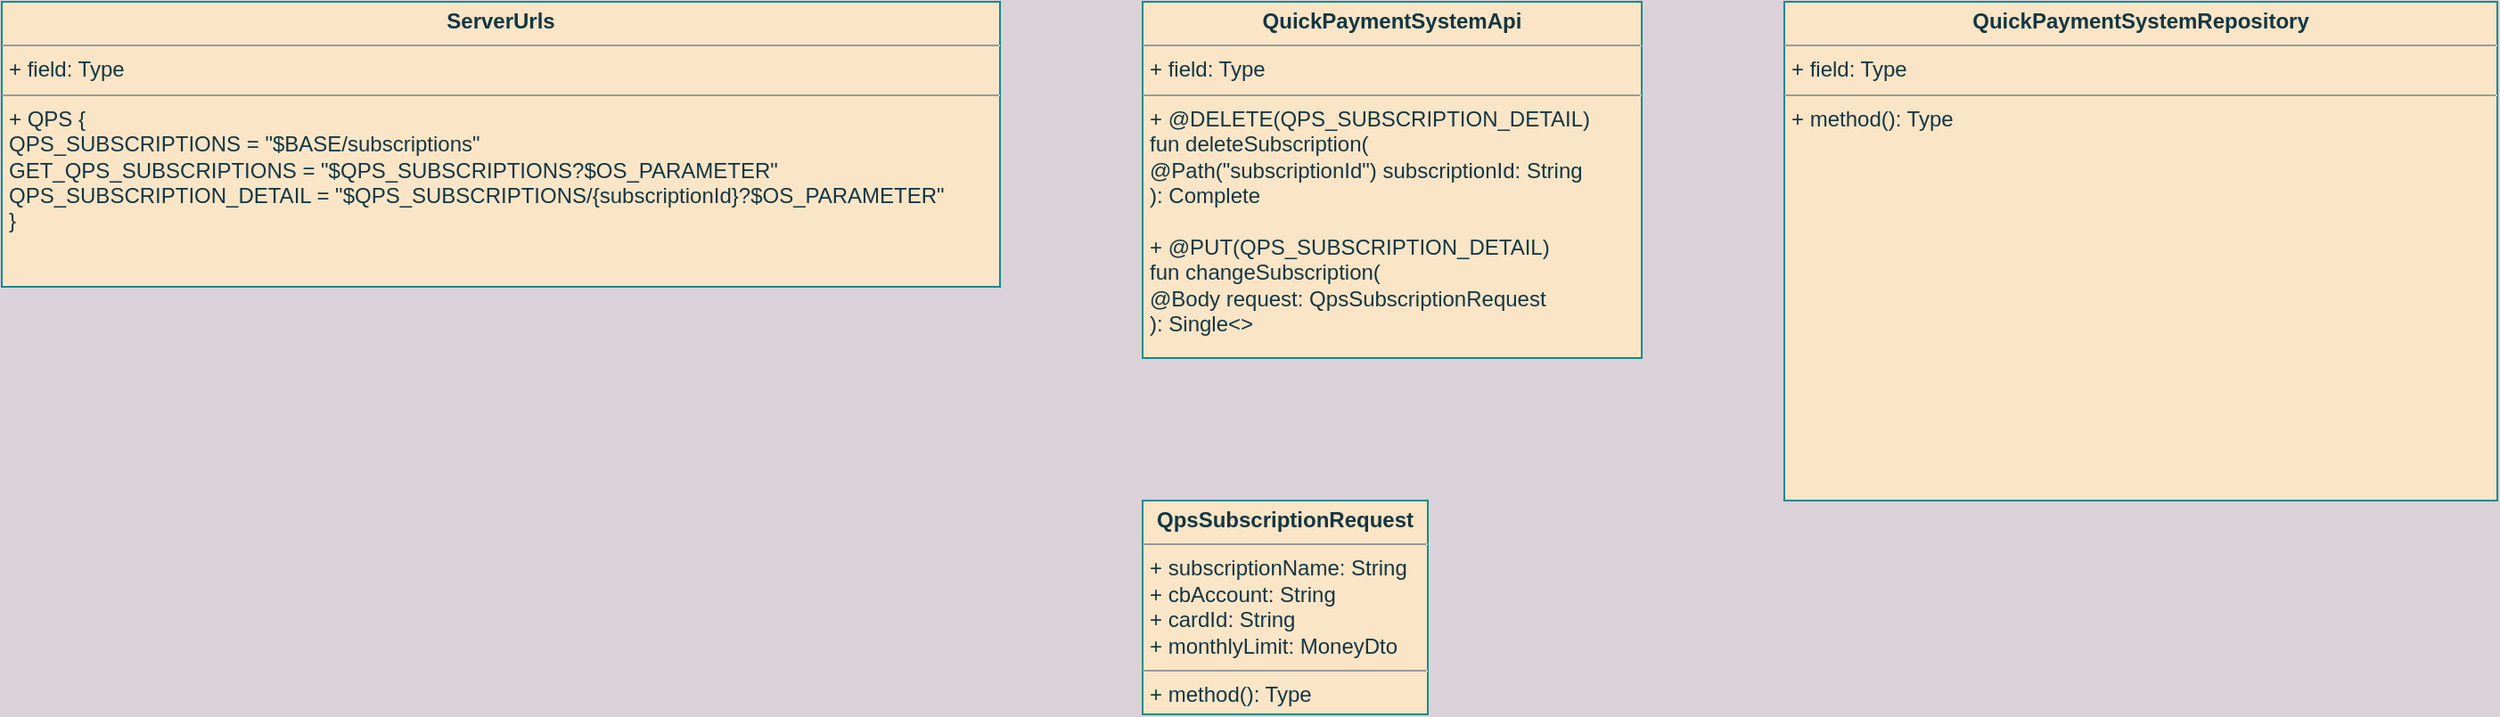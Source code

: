 <mxfile version="20.0.3" type="github">
  <diagram id="Kl0iC6LbM6pLVu8i3kYD" name="Page-1">
    <mxGraphModel dx="573" dy="364" grid="1" gridSize="10" guides="1" tooltips="1" connect="1" arrows="1" fold="1" page="1" pageScale="1" pageWidth="827" pageHeight="1169" background="#DAD2D8" math="0" shadow="0">
      <root>
        <mxCell id="0" />
        <mxCell id="1" parent="0" />
        <mxCell id="f4UaNG6wr5DCocDjTxQN-1" value="&lt;p style=&quot;margin:0px;margin-top:4px;text-align:center;&quot;&gt;&lt;b&gt;ServerUrls&lt;/b&gt;&lt;/p&gt;&lt;hr size=&quot;1&quot;&gt;&lt;p style=&quot;margin:0px;margin-left:4px;&quot;&gt;+ field: Type&lt;/p&gt;&lt;hr size=&quot;1&quot;&gt;&lt;p style=&quot;margin:0px;margin-left:4px;&quot;&gt;+ QPS {&lt;/p&gt;&lt;p style=&quot;margin:0px;margin-left:4px;&quot;&gt;QPS_SUBSCRIPTIONS = &quot;$BASE/subscriptions&quot;&lt;/p&gt;&lt;p style=&quot;margin:0px;margin-left:4px;&quot;&gt;GET_QPS_SUBSCRIPTIONS = &quot;$QPS_SUBSCRIPTIONS?$OS_PARAMETER&quot;&lt;/p&gt;&lt;p style=&quot;margin:0px;margin-left:4px;&quot;&gt;QPS_SUBSCRIPTION_DETAIL = &quot;$QPS_SUBSCRIPTIONS/{subscriptionId}?$OS_PARAMETER&quot;&lt;/p&gt;&lt;p style=&quot;margin:0px;margin-left:4px;&quot;&gt;}&lt;br&gt;&lt;/p&gt;" style="verticalAlign=top;align=left;overflow=fill;fontSize=12;fontFamily=Helvetica;html=1;rounded=0;sketch=0;fontColor=#143642;strokeColor=#0F8B8D;fillColor=#FAE5C7;" vertex="1" parent="1">
          <mxGeometry x="120" y="120" width="560" height="160" as="geometry" />
        </mxCell>
        <mxCell id="f4UaNG6wr5DCocDjTxQN-2" value="&lt;p style=&quot;margin:0px;margin-top:4px;text-align:center;&quot;&gt;&lt;b&gt;QuickPaymentSystemApi&lt;/b&gt;&lt;/p&gt;&lt;hr size=&quot;1&quot;&gt;&lt;p style=&quot;margin:0px;margin-left:4px;&quot;&gt;+ field: Type&lt;/p&gt;&lt;hr size=&quot;1&quot;&gt;&lt;p style=&quot;margin:0px;margin-left:4px;&quot;&gt;+ @DELETE(QPS_SUBSCRIPTION_DETAIL)&lt;/p&gt;&lt;p style=&quot;margin:0px;margin-left:4px;&quot;&gt;fun deleteSubscription(&lt;/p&gt;&lt;p style=&quot;margin:0px;margin-left:4px;&quot;&gt;@Path(&quot;subscriptionId&quot;) subscriptionId: String&lt;br&gt;&lt;/p&gt;&lt;p style=&quot;margin:0px;margin-left:4px;&quot;&gt;): Complete&lt;/p&gt;&lt;p style=&quot;margin:0px;margin-left:4px;&quot;&gt;&lt;br&gt;&lt;/p&gt;&lt;p style=&quot;margin:0px;margin-left:4px;&quot;&gt;+ @PUT(QPS_SUBSCRIPTION_DETAIL)&lt;/p&gt;&lt;p style=&quot;margin:0px;margin-left:4px;&quot;&gt;fun changeSubscription(&lt;br&gt;@Body request: QpsSubscriptionRequest&lt;br&gt;): Single&amp;lt;&amp;gt;&lt;br&gt;&lt;/p&gt;" style="verticalAlign=top;align=left;overflow=fill;fontSize=12;fontFamily=Helvetica;html=1;rounded=0;sketch=0;fontColor=#143642;strokeColor=#0F8B8D;fillColor=#FAE5C7;" vertex="1" parent="1">
          <mxGeometry x="760" y="120" width="280" height="200" as="geometry" />
        </mxCell>
        <mxCell id="f4UaNG6wr5DCocDjTxQN-3" value="&lt;p style=&quot;margin:0px;margin-top:4px;text-align:center;&quot;&gt;&lt;b&gt;QpsSubscriptionRequest&lt;/b&gt;&lt;/p&gt;&lt;hr size=&quot;1&quot;&gt;&lt;p style=&quot;margin:0px;margin-left:4px;&quot;&gt;+ subscriptionName: String&lt;/p&gt;&lt;p style=&quot;margin:0px;margin-left:4px;&quot;&gt;+ cbAccount: String&lt;/p&gt;&lt;p style=&quot;margin:0px;margin-left:4px;&quot;&gt;+ cardId: String&lt;/p&gt;&lt;p style=&quot;margin:0px;margin-left:4px;&quot;&gt;+ monthlyLimit: MoneyDto&lt;br&gt;&lt;/p&gt;&lt;hr size=&quot;1&quot;&gt;&lt;p style=&quot;margin:0px;margin-left:4px;&quot;&gt;+ method(): Type&lt;/p&gt;" style="verticalAlign=top;align=left;overflow=fill;fontSize=12;fontFamily=Helvetica;html=1;rounded=0;sketch=0;fontColor=#143642;strokeColor=#0F8B8D;fillColor=#FAE5C7;" vertex="1" parent="1">
          <mxGeometry x="760" y="400" width="160" height="120" as="geometry" />
        </mxCell>
        <mxCell id="f4UaNG6wr5DCocDjTxQN-4" value="&lt;p style=&quot;margin:0px;margin-top:4px;text-align:center;&quot;&gt;&lt;b&gt;QuickPaymentSystemRepository&lt;/b&gt;&lt;/p&gt;&lt;hr size=&quot;1&quot;&gt;&lt;p style=&quot;margin:0px;margin-left:4px;&quot;&gt;+ field: Type&lt;/p&gt;&lt;hr size=&quot;1&quot;&gt;&lt;p style=&quot;margin:0px;margin-left:4px;&quot;&gt;+ method(): Type&lt;/p&gt;" style="verticalAlign=top;align=left;overflow=fill;fontSize=12;fontFamily=Helvetica;html=1;rounded=0;sketch=0;fontColor=#143642;strokeColor=#0F8B8D;fillColor=#FAE5C7;" vertex="1" parent="1">
          <mxGeometry x="1120" y="120" width="400" height="280" as="geometry" />
        </mxCell>
      </root>
    </mxGraphModel>
  </diagram>
</mxfile>
